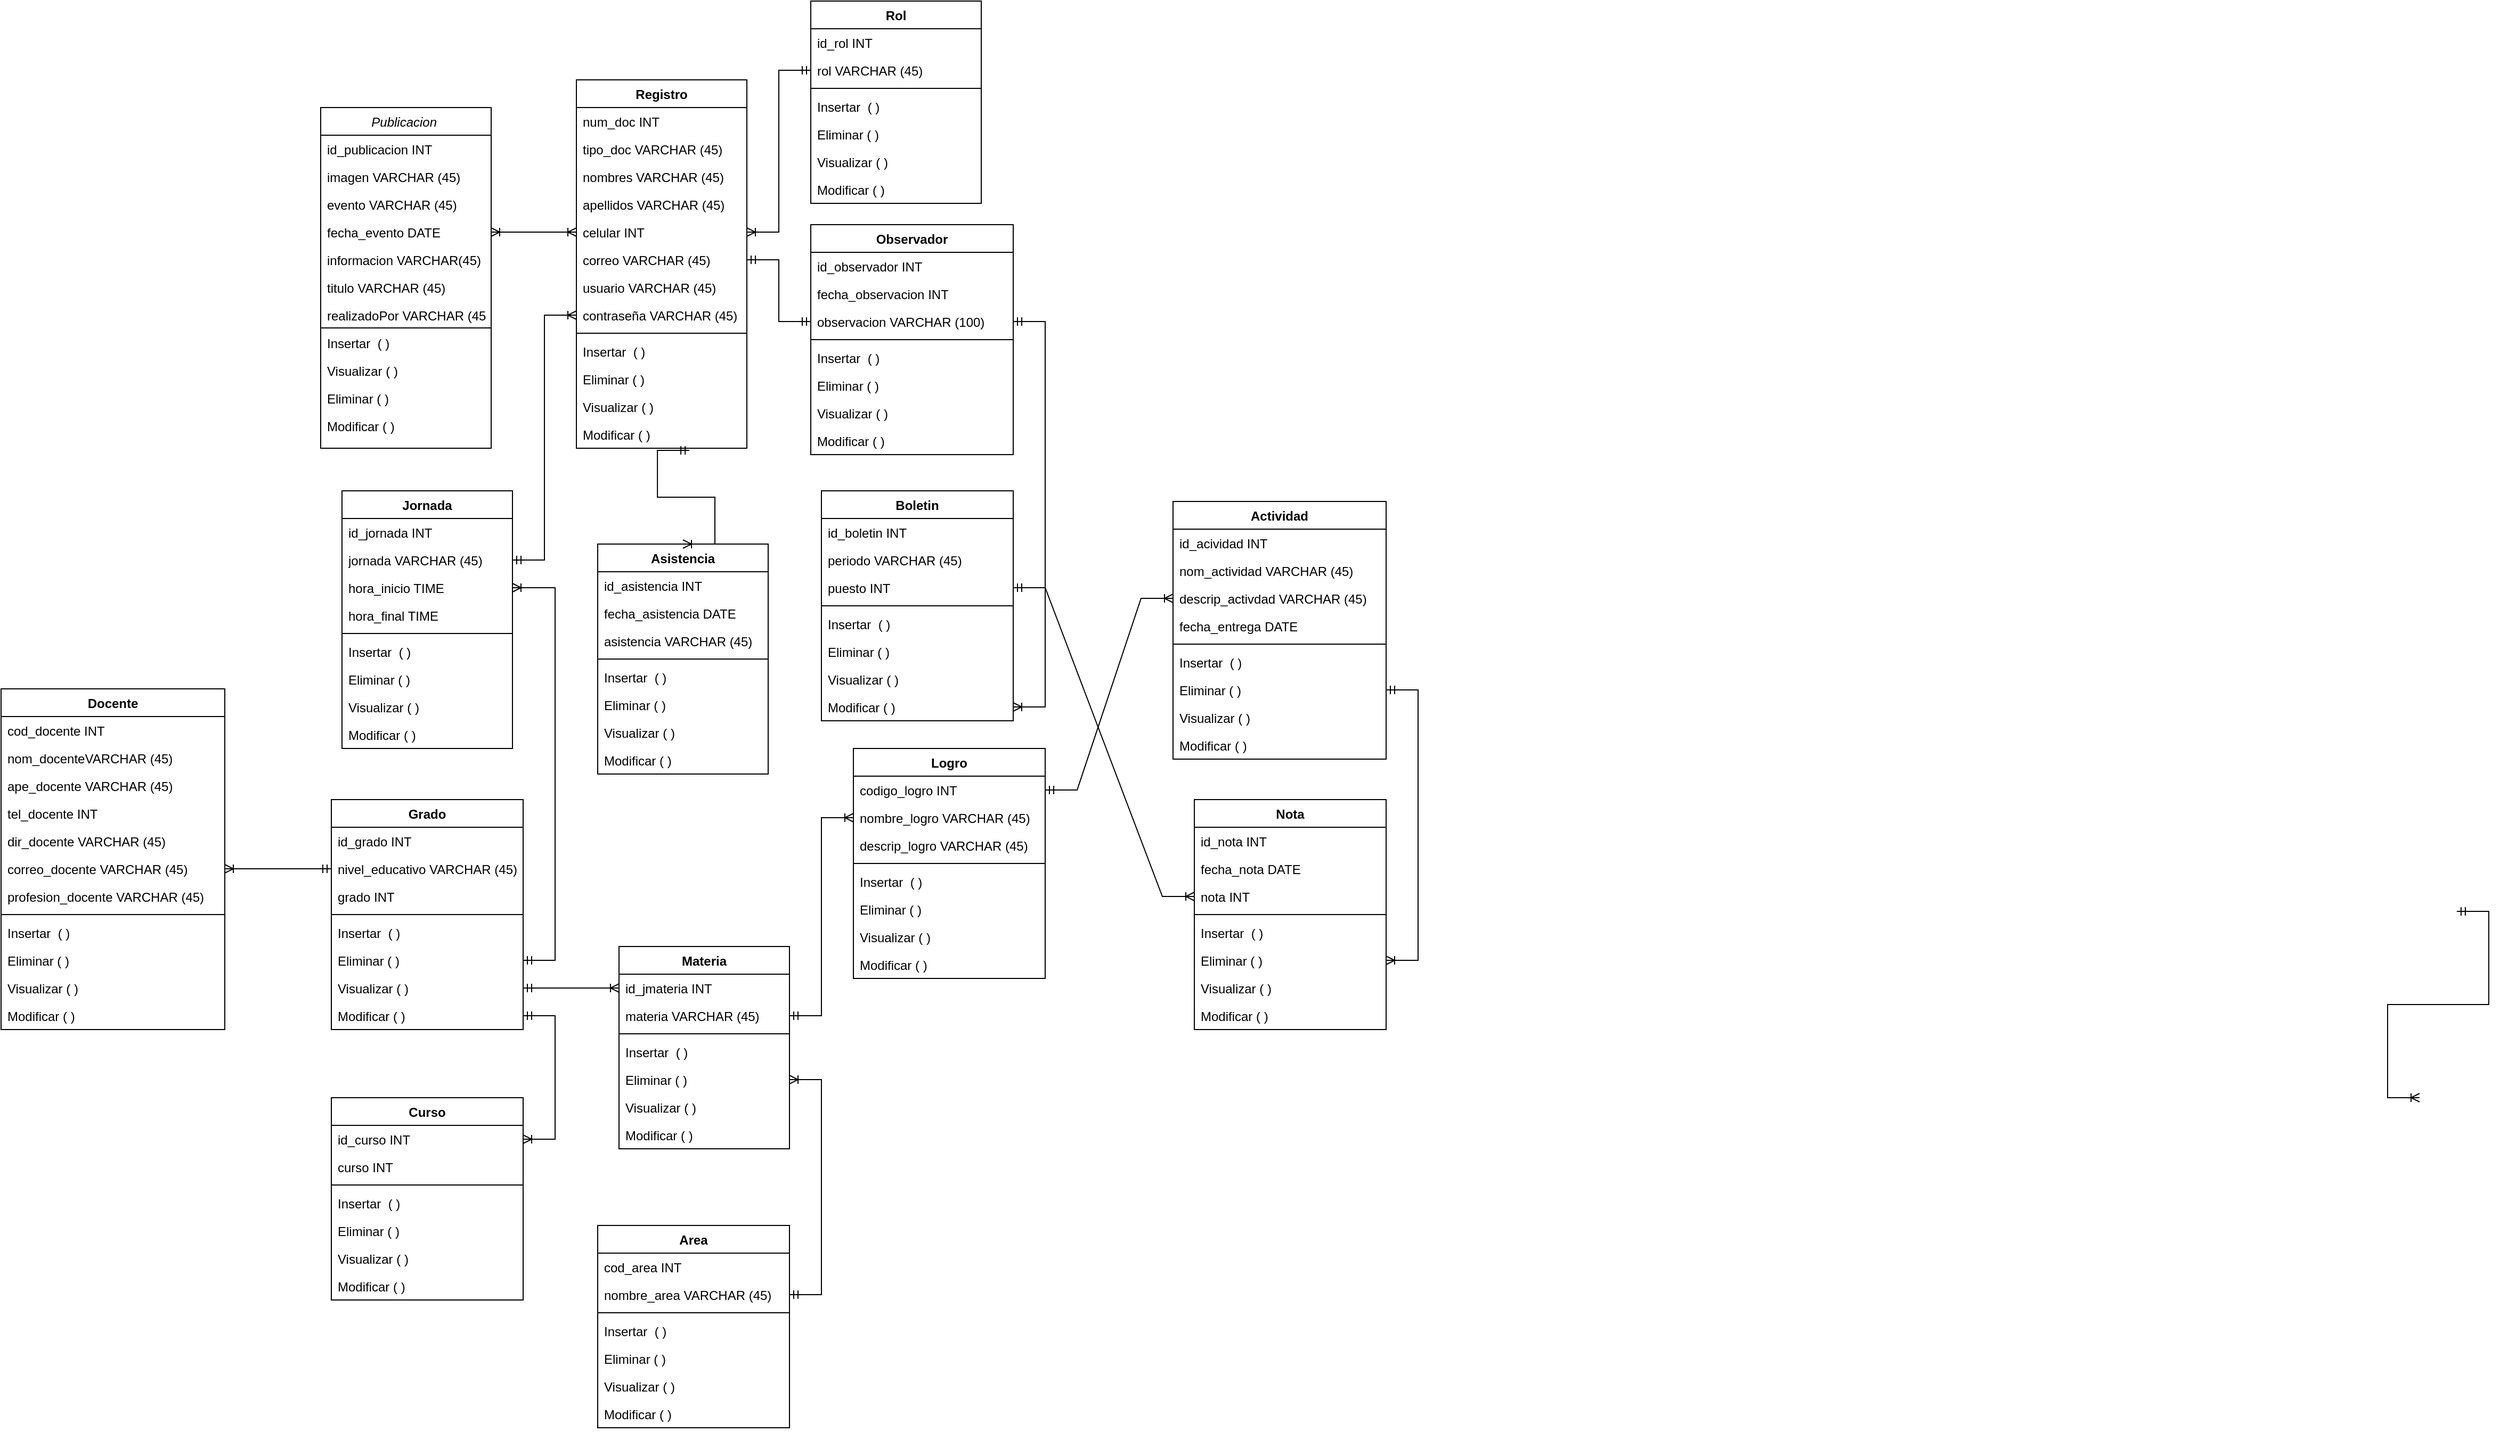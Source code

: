 <mxfile version="27.0.5">
  <diagram id="C5RBs43oDa-KdzZeNtuy" name="Page-1">
    <mxGraphModel grid="1" page="1" gridSize="10" guides="1" tooltips="1" connect="1" arrows="1" fold="1" pageScale="1" pageWidth="827" pageHeight="1169" math="0" shadow="0">
      <root>
        <mxCell id="WIyWlLk6GJQsqaUBKTNV-0" />
        <mxCell id="WIyWlLk6GJQsqaUBKTNV-1" parent="WIyWlLk6GJQsqaUBKTNV-0" />
        <mxCell id="zkfFHV4jXpPFQw0GAbJ--0" value="Publicacion " style="swimlane;fontStyle=2;align=center;verticalAlign=top;childLayout=stackLayout;horizontal=1;startSize=26;horizontalStack=0;resizeParent=1;resizeLast=0;collapsible=1;marginBottom=0;rounded=0;shadow=0;strokeWidth=1;" vertex="1" parent="WIyWlLk6GJQsqaUBKTNV-1">
          <mxGeometry x="70" y="30" width="160" height="320" as="geometry">
            <mxRectangle x="230" y="140" width="160" height="26" as="alternateBounds" />
          </mxGeometry>
        </mxCell>
        <mxCell id="zkfFHV4jXpPFQw0GAbJ--1" value="id_publicacion INT&#xa;" style="text;align=left;verticalAlign=top;spacingLeft=4;spacingRight=4;overflow=hidden;rotatable=0;points=[[0,0.5],[1,0.5]];portConstraint=eastwest;" vertex="1" parent="zkfFHV4jXpPFQw0GAbJ--0">
          <mxGeometry y="26" width="160" height="26" as="geometry" />
        </mxCell>
        <mxCell id="7fjQJ8gwBGGyJED2PFmW-3" value="imagen VARCHAR (45)" style="text;align=left;verticalAlign=top;spacingLeft=4;spacingRight=4;overflow=hidden;rotatable=0;points=[[0,0.5],[1,0.5]];portConstraint=eastwest;" vertex="1" parent="zkfFHV4jXpPFQw0GAbJ--0">
          <mxGeometry y="52" width="160" height="26" as="geometry" />
        </mxCell>
        <mxCell id="7fjQJ8gwBGGyJED2PFmW-8" value="evento VARCHAR (45)" style="text;align=left;verticalAlign=top;spacingLeft=4;spacingRight=4;overflow=hidden;rotatable=0;points=[[0,0.5],[1,0.5]];portConstraint=eastwest;" vertex="1" parent="zkfFHV4jXpPFQw0GAbJ--0">
          <mxGeometry y="78" width="160" height="26" as="geometry" />
        </mxCell>
        <mxCell id="7fjQJ8gwBGGyJED2PFmW-7" value="fecha_evento DATE" style="text;align=left;verticalAlign=top;spacingLeft=4;spacingRight=4;overflow=hidden;rotatable=0;points=[[0,0.5],[1,0.5]];portConstraint=eastwest;" vertex="1" parent="zkfFHV4jXpPFQw0GAbJ--0">
          <mxGeometry y="104" width="160" height="26" as="geometry" />
        </mxCell>
        <mxCell id="7fjQJ8gwBGGyJED2PFmW-6" value="informacion VARCHAR(45)" style="text;align=left;verticalAlign=top;spacingLeft=4;spacingRight=4;overflow=hidden;rotatable=0;points=[[0,0.5],[1,0.5]];portConstraint=eastwest;" vertex="1" parent="zkfFHV4jXpPFQw0GAbJ--0">
          <mxGeometry y="130" width="160" height="26" as="geometry" />
        </mxCell>
        <mxCell id="7fjQJ8gwBGGyJED2PFmW-5" value="titulo VARCHAR (45)" style="text;align=left;verticalAlign=top;spacingLeft=4;spacingRight=4;overflow=hidden;rotatable=0;points=[[0,0.5],[1,0.5]];portConstraint=eastwest;" vertex="1" parent="zkfFHV4jXpPFQw0GAbJ--0">
          <mxGeometry y="156" width="160" height="26" as="geometry" />
        </mxCell>
        <mxCell id="7fjQJ8gwBGGyJED2PFmW-4" value="realizadoPor VARCHAR (45)" style="text;align=left;verticalAlign=top;spacingLeft=4;spacingRight=4;overflow=hidden;rotatable=0;points=[[0,0.5],[1,0.5]];portConstraint=eastwest;" vertex="1" parent="zkfFHV4jXpPFQw0GAbJ--0">
          <mxGeometry y="182" width="160" height="26" as="geometry" />
        </mxCell>
        <mxCell id="7fjQJ8gwBGGyJED2PFmW-11" value="Insertar  ( )" style="text;align=left;verticalAlign=top;spacingLeft=4;spacingRight=4;overflow=hidden;rotatable=0;points=[[0,0.5],[1,0.5]];portConstraint=eastwest;" vertex="1" parent="zkfFHV4jXpPFQw0GAbJ--0">
          <mxGeometry y="208" width="160" height="26" as="geometry" />
        </mxCell>
        <mxCell id="7fjQJ8gwBGGyJED2PFmW-13" value="Visualizar ( )" style="text;align=left;verticalAlign=top;spacingLeft=4;spacingRight=4;overflow=hidden;rotatable=0;points=[[0,0.5],[1,0.5]];portConstraint=eastwest;" vertex="1" parent="zkfFHV4jXpPFQw0GAbJ--0">
          <mxGeometry y="234" width="160" height="26" as="geometry" />
        </mxCell>
        <mxCell id="7fjQJ8gwBGGyJED2PFmW-12" value="Eliminar ( )" style="text;align=left;verticalAlign=top;spacingLeft=4;spacingRight=4;overflow=hidden;rotatable=0;points=[[0,0.5],[1,0.5]];portConstraint=eastwest;" vertex="1" parent="zkfFHV4jXpPFQw0GAbJ--0">
          <mxGeometry y="260" width="160" height="26" as="geometry" />
        </mxCell>
        <mxCell id="7fjQJ8gwBGGyJED2PFmW-10" value="Modificar ( )" style="text;align=left;verticalAlign=top;spacingLeft=4;spacingRight=4;overflow=hidden;rotatable=0;points=[[0,0.5],[1,0.5]];portConstraint=eastwest;" vertex="1" parent="zkfFHV4jXpPFQw0GAbJ--0">
          <mxGeometry y="286" width="160" height="26" as="geometry" />
        </mxCell>
        <mxCell id="7fjQJ8gwBGGyJED2PFmW-9" value="" style="line;html=1;strokeWidth=1;align=left;verticalAlign=middle;spacingTop=-1;spacingLeft=3;spacingRight=3;rotatable=0;labelPosition=right;points=[];portConstraint=eastwest;" vertex="1" parent="WIyWlLk6GJQsqaUBKTNV-1">
          <mxGeometry x="70" y="184" width="160" height="106" as="geometry" />
        </mxCell>
        <mxCell id="7fjQJ8gwBGGyJED2PFmW-37" value="Registro" style="swimlane;fontStyle=1;align=center;verticalAlign=top;childLayout=stackLayout;horizontal=1;startSize=26;horizontalStack=0;resizeParent=1;resizeParentMax=0;resizeLast=0;collapsible=1;marginBottom=0;whiteSpace=wrap;html=1;" vertex="1" parent="WIyWlLk6GJQsqaUBKTNV-1">
          <mxGeometry x="310" y="4" width="160" height="346" as="geometry" />
        </mxCell>
        <mxCell id="7fjQJ8gwBGGyJED2PFmW-38" value="num_doc INT" style="text;strokeColor=none;fillColor=none;align=left;verticalAlign=top;spacingLeft=4;spacingRight=4;overflow=hidden;rotatable=0;points=[[0,0.5],[1,0.5]];portConstraint=eastwest;whiteSpace=wrap;html=1;" vertex="1" parent="7fjQJ8gwBGGyJED2PFmW-37">
          <mxGeometry y="26" width="160" height="26" as="geometry" />
        </mxCell>
        <mxCell id="7fjQJ8gwBGGyJED2PFmW-45" value="tipo_doc VARCHAR (45)" style="text;strokeColor=none;fillColor=none;align=left;verticalAlign=top;spacingLeft=4;spacingRight=4;overflow=hidden;rotatable=0;points=[[0,0.5],[1,0.5]];portConstraint=eastwest;whiteSpace=wrap;html=1;" vertex="1" parent="7fjQJ8gwBGGyJED2PFmW-37">
          <mxGeometry y="52" width="160" height="26" as="geometry" />
        </mxCell>
        <mxCell id="7fjQJ8gwBGGyJED2PFmW-44" value="nombres VARCHAR (45)" style="text;strokeColor=none;fillColor=none;align=left;verticalAlign=top;spacingLeft=4;spacingRight=4;overflow=hidden;rotatable=0;points=[[0,0.5],[1,0.5]];portConstraint=eastwest;whiteSpace=wrap;html=1;" vertex="1" parent="7fjQJ8gwBGGyJED2PFmW-37">
          <mxGeometry y="78" width="160" height="26" as="geometry" />
        </mxCell>
        <mxCell id="7fjQJ8gwBGGyJED2PFmW-43" value="apellidos VARCHAR (45)" style="text;strokeColor=none;fillColor=none;align=left;verticalAlign=top;spacingLeft=4;spacingRight=4;overflow=hidden;rotatable=0;points=[[0,0.5],[1,0.5]];portConstraint=eastwest;whiteSpace=wrap;html=1;" vertex="1" parent="7fjQJ8gwBGGyJED2PFmW-37">
          <mxGeometry y="104" width="160" height="26" as="geometry" />
        </mxCell>
        <mxCell id="7fjQJ8gwBGGyJED2PFmW-47" value="celular INT" style="text;strokeColor=none;fillColor=none;align=left;verticalAlign=top;spacingLeft=4;spacingRight=4;overflow=hidden;rotatable=0;points=[[0,0.5],[1,0.5]];portConstraint=eastwest;whiteSpace=wrap;html=1;" vertex="1" parent="7fjQJ8gwBGGyJED2PFmW-37">
          <mxGeometry y="130" width="160" height="26" as="geometry" />
        </mxCell>
        <mxCell id="7fjQJ8gwBGGyJED2PFmW-41" value="correo VARCHAR (45)" style="text;strokeColor=none;fillColor=none;align=left;verticalAlign=top;spacingLeft=4;spacingRight=4;overflow=hidden;rotatable=0;points=[[0,0.5],[1,0.5]];portConstraint=eastwest;whiteSpace=wrap;html=1;" vertex="1" parent="7fjQJ8gwBGGyJED2PFmW-37">
          <mxGeometry y="156" width="160" height="26" as="geometry" />
        </mxCell>
        <mxCell id="7fjQJ8gwBGGyJED2PFmW-42" value="usuario VARCHAR (45)" style="text;strokeColor=none;fillColor=none;align=left;verticalAlign=top;spacingLeft=4;spacingRight=4;overflow=hidden;rotatable=0;points=[[0,0.5],[1,0.5]];portConstraint=eastwest;whiteSpace=wrap;html=1;" vertex="1" parent="7fjQJ8gwBGGyJED2PFmW-37">
          <mxGeometry y="182" width="160" height="26" as="geometry" />
        </mxCell>
        <mxCell id="7fjQJ8gwBGGyJED2PFmW-46" value="contraseña VARCHAR (45)" style="text;strokeColor=none;fillColor=none;align=left;verticalAlign=top;spacingLeft=4;spacingRight=4;overflow=hidden;rotatable=0;points=[[0,0.5],[1,0.5]];portConstraint=eastwest;whiteSpace=wrap;html=1;" vertex="1" parent="7fjQJ8gwBGGyJED2PFmW-37">
          <mxGeometry y="208" width="160" height="26" as="geometry" />
        </mxCell>
        <mxCell id="7fjQJ8gwBGGyJED2PFmW-39" value="" style="line;strokeWidth=1;fillColor=none;align=left;verticalAlign=middle;spacingTop=-1;spacingLeft=3;spacingRight=3;rotatable=0;labelPosition=right;points=[];portConstraint=eastwest;strokeColor=inherit;" vertex="1" parent="7fjQJ8gwBGGyJED2PFmW-37">
          <mxGeometry y="234" width="160" height="8" as="geometry" />
        </mxCell>
        <mxCell id="7fjQJ8gwBGGyJED2PFmW-48" value="Insertar  ( )" style="text;align=left;verticalAlign=top;spacingLeft=4;spacingRight=4;overflow=hidden;rotatable=0;points=[[0,0.5],[1,0.5]];portConstraint=eastwest;" vertex="1" parent="7fjQJ8gwBGGyJED2PFmW-37">
          <mxGeometry y="242" width="160" height="26" as="geometry" />
        </mxCell>
        <mxCell id="7fjQJ8gwBGGyJED2PFmW-50" value="Eliminar ( )" style="text;align=left;verticalAlign=top;spacingLeft=4;spacingRight=4;overflow=hidden;rotatable=0;points=[[0,0.5],[1,0.5]];portConstraint=eastwest;" vertex="1" parent="7fjQJ8gwBGGyJED2PFmW-37">
          <mxGeometry y="268" width="160" height="26" as="geometry" />
        </mxCell>
        <mxCell id="7fjQJ8gwBGGyJED2PFmW-49" value="Visualizar ( )" style="text;align=left;verticalAlign=top;spacingLeft=4;spacingRight=4;overflow=hidden;rotatable=0;points=[[0,0.5],[1,0.5]];portConstraint=eastwest;" vertex="1" parent="7fjQJ8gwBGGyJED2PFmW-37">
          <mxGeometry y="294" width="160" height="26" as="geometry" />
        </mxCell>
        <mxCell id="7fjQJ8gwBGGyJED2PFmW-36" value="Modificar ( )" style="text;align=left;verticalAlign=top;spacingLeft=4;spacingRight=4;overflow=hidden;rotatable=0;points=[[0,0.5],[1,0.5]];portConstraint=eastwest;" vertex="1" parent="7fjQJ8gwBGGyJED2PFmW-37">
          <mxGeometry y="320" width="160" height="26" as="geometry" />
        </mxCell>
        <mxCell id="7fjQJ8gwBGGyJED2PFmW-55" value="Rol" style="swimlane;fontStyle=1;align=center;verticalAlign=top;childLayout=stackLayout;horizontal=1;startSize=26;horizontalStack=0;resizeParent=1;resizeParentMax=0;resizeLast=0;collapsible=1;marginBottom=0;whiteSpace=wrap;html=1;" vertex="1" parent="WIyWlLk6GJQsqaUBKTNV-1">
          <mxGeometry x="530" y="-70" width="160" height="190" as="geometry" />
        </mxCell>
        <mxCell id="7fjQJ8gwBGGyJED2PFmW-56" value="id_rol INT" style="text;strokeColor=none;fillColor=none;align=left;verticalAlign=top;spacingLeft=4;spacingRight=4;overflow=hidden;rotatable=0;points=[[0,0.5],[1,0.5]];portConstraint=eastwest;whiteSpace=wrap;html=1;" vertex="1" parent="7fjQJ8gwBGGyJED2PFmW-55">
          <mxGeometry y="26" width="160" height="26" as="geometry" />
        </mxCell>
        <mxCell id="7fjQJ8gwBGGyJED2PFmW-57" value="rol VARCHAR (45)" style="text;strokeColor=none;fillColor=none;align=left;verticalAlign=top;spacingLeft=4;spacingRight=4;overflow=hidden;rotatable=0;points=[[0,0.5],[1,0.5]];portConstraint=eastwest;whiteSpace=wrap;html=1;" vertex="1" parent="7fjQJ8gwBGGyJED2PFmW-55">
          <mxGeometry y="52" width="160" height="26" as="geometry" />
        </mxCell>
        <mxCell id="7fjQJ8gwBGGyJED2PFmW-64" value="" style="line;strokeWidth=1;fillColor=none;align=left;verticalAlign=middle;spacingTop=-1;spacingLeft=3;spacingRight=3;rotatable=0;labelPosition=right;points=[];portConstraint=eastwest;strokeColor=inherit;" vertex="1" parent="7fjQJ8gwBGGyJED2PFmW-55">
          <mxGeometry y="78" width="160" height="8" as="geometry" />
        </mxCell>
        <mxCell id="7fjQJ8gwBGGyJED2PFmW-65" value="Insertar  ( )" style="text;align=left;verticalAlign=top;spacingLeft=4;spacingRight=4;overflow=hidden;rotatable=0;points=[[0,0.5],[1,0.5]];portConstraint=eastwest;" vertex="1" parent="7fjQJ8gwBGGyJED2PFmW-55">
          <mxGeometry y="86" width="160" height="26" as="geometry" />
        </mxCell>
        <mxCell id="7fjQJ8gwBGGyJED2PFmW-66" value="Eliminar ( )" style="text;align=left;verticalAlign=top;spacingLeft=4;spacingRight=4;overflow=hidden;rotatable=0;points=[[0,0.5],[1,0.5]];portConstraint=eastwest;" vertex="1" parent="7fjQJ8gwBGGyJED2PFmW-55">
          <mxGeometry y="112" width="160" height="26" as="geometry" />
        </mxCell>
        <mxCell id="7fjQJ8gwBGGyJED2PFmW-67" value="Visualizar ( )" style="text;align=left;verticalAlign=top;spacingLeft=4;spacingRight=4;overflow=hidden;rotatable=0;points=[[0,0.5],[1,0.5]];portConstraint=eastwest;" vertex="1" parent="7fjQJ8gwBGGyJED2PFmW-55">
          <mxGeometry y="138" width="160" height="26" as="geometry" />
        </mxCell>
        <mxCell id="7fjQJ8gwBGGyJED2PFmW-68" value="Modificar ( )" style="text;align=left;verticalAlign=top;spacingLeft=4;spacingRight=4;overflow=hidden;rotatable=0;points=[[0,0.5],[1,0.5]];portConstraint=eastwest;" vertex="1" parent="7fjQJ8gwBGGyJED2PFmW-55">
          <mxGeometry y="164" width="160" height="26" as="geometry" />
        </mxCell>
        <mxCell id="7fjQJ8gwBGGyJED2PFmW-69" value="Observador" style="swimlane;fontStyle=1;align=center;verticalAlign=top;childLayout=stackLayout;horizontal=1;startSize=26;horizontalStack=0;resizeParent=1;resizeParentMax=0;resizeLast=0;collapsible=1;marginBottom=0;whiteSpace=wrap;html=1;" vertex="1" parent="WIyWlLk6GJQsqaUBKTNV-1">
          <mxGeometry x="530" y="140" width="190" height="216" as="geometry" />
        </mxCell>
        <mxCell id="7fjQJ8gwBGGyJED2PFmW-70" value="id_observador INT" style="text;strokeColor=none;fillColor=none;align=left;verticalAlign=top;spacingLeft=4;spacingRight=4;overflow=hidden;rotatable=0;points=[[0,0.5],[1,0.5]];portConstraint=eastwest;whiteSpace=wrap;html=1;" vertex="1" parent="7fjQJ8gwBGGyJED2PFmW-69">
          <mxGeometry y="26" width="190" height="26" as="geometry" />
        </mxCell>
        <mxCell id="7fjQJ8gwBGGyJED2PFmW-71" value="fecha_observacion INT" style="text;strokeColor=none;fillColor=none;align=left;verticalAlign=top;spacingLeft=4;spacingRight=4;overflow=hidden;rotatable=0;points=[[0,0.5],[1,0.5]];portConstraint=eastwest;whiteSpace=wrap;html=1;" vertex="1" parent="7fjQJ8gwBGGyJED2PFmW-69">
          <mxGeometry y="52" width="190" height="26" as="geometry" />
        </mxCell>
        <mxCell id="7fjQJ8gwBGGyJED2PFmW-72" value="observacion VARCHAR (100)" style="text;strokeColor=none;fillColor=none;align=left;verticalAlign=top;spacingLeft=4;spacingRight=4;overflow=hidden;rotatable=0;points=[[0,0.5],[1,0.5]];portConstraint=eastwest;whiteSpace=wrap;html=1;" vertex="1" parent="7fjQJ8gwBGGyJED2PFmW-69">
          <mxGeometry y="78" width="190" height="26" as="geometry" />
        </mxCell>
        <mxCell id="7fjQJ8gwBGGyJED2PFmW-78" value="" style="line;strokeWidth=1;fillColor=none;align=left;verticalAlign=middle;spacingTop=-1;spacingLeft=3;spacingRight=3;rotatable=0;labelPosition=right;points=[];portConstraint=eastwest;strokeColor=inherit;" vertex="1" parent="7fjQJ8gwBGGyJED2PFmW-69">
          <mxGeometry y="104" width="190" height="8" as="geometry" />
        </mxCell>
        <mxCell id="7fjQJ8gwBGGyJED2PFmW-79" value="Insertar  ( )" style="text;align=left;verticalAlign=top;spacingLeft=4;spacingRight=4;overflow=hidden;rotatable=0;points=[[0,0.5],[1,0.5]];portConstraint=eastwest;" vertex="1" parent="7fjQJ8gwBGGyJED2PFmW-69">
          <mxGeometry y="112" width="190" height="26" as="geometry" />
        </mxCell>
        <mxCell id="7fjQJ8gwBGGyJED2PFmW-80" value="Eliminar ( )" style="text;align=left;verticalAlign=top;spacingLeft=4;spacingRight=4;overflow=hidden;rotatable=0;points=[[0,0.5],[1,0.5]];portConstraint=eastwest;" vertex="1" parent="7fjQJ8gwBGGyJED2PFmW-69">
          <mxGeometry y="138" width="190" height="26" as="geometry" />
        </mxCell>
        <mxCell id="7fjQJ8gwBGGyJED2PFmW-81" value="Visualizar ( )" style="text;align=left;verticalAlign=top;spacingLeft=4;spacingRight=4;overflow=hidden;rotatable=0;points=[[0,0.5],[1,0.5]];portConstraint=eastwest;" vertex="1" parent="7fjQJ8gwBGGyJED2PFmW-69">
          <mxGeometry y="164" width="190" height="26" as="geometry" />
        </mxCell>
        <mxCell id="7fjQJ8gwBGGyJED2PFmW-82" value="Modificar ( )" style="text;align=left;verticalAlign=top;spacingLeft=4;spacingRight=4;overflow=hidden;rotatable=0;points=[[0,0.5],[1,0.5]];portConstraint=eastwest;" vertex="1" parent="7fjQJ8gwBGGyJED2PFmW-69">
          <mxGeometry y="190" width="190" height="26" as="geometry" />
        </mxCell>
        <mxCell id="7fjQJ8gwBGGyJED2PFmW-83" value="Jornada" style="swimlane;fontStyle=1;align=center;verticalAlign=top;childLayout=stackLayout;horizontal=1;startSize=26;horizontalStack=0;resizeParent=1;resizeParentMax=0;resizeLast=0;collapsible=1;marginBottom=0;whiteSpace=wrap;html=1;" vertex="1" parent="WIyWlLk6GJQsqaUBKTNV-1">
          <mxGeometry x="90" y="390" width="160" height="242" as="geometry" />
        </mxCell>
        <mxCell id="7fjQJ8gwBGGyJED2PFmW-84" value="id_jornada INT" style="text;strokeColor=none;fillColor=none;align=left;verticalAlign=top;spacingLeft=4;spacingRight=4;overflow=hidden;rotatable=0;points=[[0,0.5],[1,0.5]];portConstraint=eastwest;whiteSpace=wrap;html=1;" vertex="1" parent="7fjQJ8gwBGGyJED2PFmW-83">
          <mxGeometry y="26" width="160" height="26" as="geometry" />
        </mxCell>
        <mxCell id="7fjQJ8gwBGGyJED2PFmW-85" value="jornada VARCHAR (45)" style="text;strokeColor=none;fillColor=none;align=left;verticalAlign=top;spacingLeft=4;spacingRight=4;overflow=hidden;rotatable=0;points=[[0,0.5],[1,0.5]];portConstraint=eastwest;whiteSpace=wrap;html=1;" vertex="1" parent="7fjQJ8gwBGGyJED2PFmW-83">
          <mxGeometry y="52" width="160" height="26" as="geometry" />
        </mxCell>
        <mxCell id="7fjQJ8gwBGGyJED2PFmW-86" value="hora_inicio TIME" style="text;strokeColor=none;fillColor=none;align=left;verticalAlign=top;spacingLeft=4;spacingRight=4;overflow=hidden;rotatable=0;points=[[0,0.5],[1,0.5]];portConstraint=eastwest;whiteSpace=wrap;html=1;" vertex="1" parent="7fjQJ8gwBGGyJED2PFmW-83">
          <mxGeometry y="78" width="160" height="26" as="geometry" />
        </mxCell>
        <mxCell id="7fjQJ8gwBGGyJED2PFmW-87" value="hora_final TIME" style="text;strokeColor=none;fillColor=none;align=left;verticalAlign=top;spacingLeft=4;spacingRight=4;overflow=hidden;rotatable=0;points=[[0,0.5],[1,0.5]];portConstraint=eastwest;whiteSpace=wrap;html=1;" vertex="1" parent="7fjQJ8gwBGGyJED2PFmW-83">
          <mxGeometry y="104" width="160" height="26" as="geometry" />
        </mxCell>
        <mxCell id="7fjQJ8gwBGGyJED2PFmW-92" value="" style="line;strokeWidth=1;fillColor=none;align=left;verticalAlign=middle;spacingTop=-1;spacingLeft=3;spacingRight=3;rotatable=0;labelPosition=right;points=[];portConstraint=eastwest;strokeColor=inherit;" vertex="1" parent="7fjQJ8gwBGGyJED2PFmW-83">
          <mxGeometry y="130" width="160" height="8" as="geometry" />
        </mxCell>
        <mxCell id="7fjQJ8gwBGGyJED2PFmW-93" value="Insertar  ( )" style="text;align=left;verticalAlign=top;spacingLeft=4;spacingRight=4;overflow=hidden;rotatable=0;points=[[0,0.5],[1,0.5]];portConstraint=eastwest;" vertex="1" parent="7fjQJ8gwBGGyJED2PFmW-83">
          <mxGeometry y="138" width="160" height="26" as="geometry" />
        </mxCell>
        <mxCell id="7fjQJ8gwBGGyJED2PFmW-94" value="Eliminar ( )" style="text;align=left;verticalAlign=top;spacingLeft=4;spacingRight=4;overflow=hidden;rotatable=0;points=[[0,0.5],[1,0.5]];portConstraint=eastwest;" vertex="1" parent="7fjQJ8gwBGGyJED2PFmW-83">
          <mxGeometry y="164" width="160" height="26" as="geometry" />
        </mxCell>
        <mxCell id="7fjQJ8gwBGGyJED2PFmW-95" value="Visualizar ( )" style="text;align=left;verticalAlign=top;spacingLeft=4;spacingRight=4;overflow=hidden;rotatable=0;points=[[0,0.5],[1,0.5]];portConstraint=eastwest;" vertex="1" parent="7fjQJ8gwBGGyJED2PFmW-83">
          <mxGeometry y="190" width="160" height="26" as="geometry" />
        </mxCell>
        <mxCell id="7fjQJ8gwBGGyJED2PFmW-96" value="Modificar ( )" style="text;align=left;verticalAlign=top;spacingLeft=4;spacingRight=4;overflow=hidden;rotatable=0;points=[[0,0.5],[1,0.5]];portConstraint=eastwest;" vertex="1" parent="7fjQJ8gwBGGyJED2PFmW-83">
          <mxGeometry y="216" width="160" height="26" as="geometry" />
        </mxCell>
        <mxCell id="7fjQJ8gwBGGyJED2PFmW-97" value="Docente" style="swimlane;fontStyle=1;align=center;verticalAlign=top;childLayout=stackLayout;horizontal=1;startSize=26;horizontalStack=0;resizeParent=1;resizeParentMax=0;resizeLast=0;collapsible=1;marginBottom=0;whiteSpace=wrap;html=1;" vertex="1" parent="WIyWlLk6GJQsqaUBKTNV-1">
          <mxGeometry x="-230" y="576" width="210" height="320" as="geometry" />
        </mxCell>
        <mxCell id="7fjQJ8gwBGGyJED2PFmW-98" value="cod_docente INT" style="text;strokeColor=none;fillColor=none;align=left;verticalAlign=top;spacingLeft=4;spacingRight=4;overflow=hidden;rotatable=0;points=[[0,0.5],[1,0.5]];portConstraint=eastwest;whiteSpace=wrap;html=1;" vertex="1" parent="7fjQJ8gwBGGyJED2PFmW-97">
          <mxGeometry y="26" width="210" height="26" as="geometry" />
        </mxCell>
        <mxCell id="7fjQJ8gwBGGyJED2PFmW-99" value="nom_docenteVARCHAR (45)" style="text;strokeColor=none;fillColor=none;align=left;verticalAlign=top;spacingLeft=4;spacingRight=4;overflow=hidden;rotatable=0;points=[[0,0.5],[1,0.5]];portConstraint=eastwest;whiteSpace=wrap;html=1;" vertex="1" parent="7fjQJ8gwBGGyJED2PFmW-97">
          <mxGeometry y="52" width="210" height="26" as="geometry" />
        </mxCell>
        <mxCell id="7fjQJ8gwBGGyJED2PFmW-100" value="ape_docente VARCHAR (45)" style="text;strokeColor=none;fillColor=none;align=left;verticalAlign=top;spacingLeft=4;spacingRight=4;overflow=hidden;rotatable=0;points=[[0,0.5],[1,0.5]];portConstraint=eastwest;whiteSpace=wrap;html=1;" vertex="1" parent="7fjQJ8gwBGGyJED2PFmW-97">
          <mxGeometry y="78" width="210" height="26" as="geometry" />
        </mxCell>
        <mxCell id="7fjQJ8gwBGGyJED2PFmW-101" value="tel_docente INT" style="text;strokeColor=none;fillColor=none;align=left;verticalAlign=top;spacingLeft=4;spacingRight=4;overflow=hidden;rotatable=0;points=[[0,0.5],[1,0.5]];portConstraint=eastwest;whiteSpace=wrap;html=1;" vertex="1" parent="7fjQJ8gwBGGyJED2PFmW-97">
          <mxGeometry y="104" width="210" height="26" as="geometry" />
        </mxCell>
        <mxCell id="7fjQJ8gwBGGyJED2PFmW-102" value="dir_docente VARCHAR (45)" style="text;strokeColor=none;fillColor=none;align=left;verticalAlign=top;spacingLeft=4;spacingRight=4;overflow=hidden;rotatable=0;points=[[0,0.5],[1,0.5]];portConstraint=eastwest;whiteSpace=wrap;html=1;" vertex="1" parent="7fjQJ8gwBGGyJED2PFmW-97">
          <mxGeometry y="130" width="210" height="26" as="geometry" />
        </mxCell>
        <mxCell id="7fjQJ8gwBGGyJED2PFmW-103" value="correo_docente VARCHAR (45)" style="text;strokeColor=none;fillColor=none;align=left;verticalAlign=top;spacingLeft=4;spacingRight=4;overflow=hidden;rotatable=0;points=[[0,0.5],[1,0.5]];portConstraint=eastwest;whiteSpace=wrap;html=1;" vertex="1" parent="7fjQJ8gwBGGyJED2PFmW-97">
          <mxGeometry y="156" width="210" height="26" as="geometry" />
        </mxCell>
        <mxCell id="7fjQJ8gwBGGyJED2PFmW-104" value="profesion_docente VARCHAR (45)" style="text;strokeColor=none;fillColor=none;align=left;verticalAlign=top;spacingLeft=4;spacingRight=4;overflow=hidden;rotatable=0;points=[[0,0.5],[1,0.5]];portConstraint=eastwest;whiteSpace=wrap;html=1;" vertex="1" parent="7fjQJ8gwBGGyJED2PFmW-97">
          <mxGeometry y="182" width="210" height="26" as="geometry" />
        </mxCell>
        <mxCell id="7fjQJ8gwBGGyJED2PFmW-106" value="" style="line;strokeWidth=1;fillColor=none;align=left;verticalAlign=middle;spacingTop=-1;spacingLeft=3;spacingRight=3;rotatable=0;labelPosition=right;points=[];portConstraint=eastwest;strokeColor=inherit;" vertex="1" parent="7fjQJ8gwBGGyJED2PFmW-97">
          <mxGeometry y="208" width="210" height="8" as="geometry" />
        </mxCell>
        <mxCell id="7fjQJ8gwBGGyJED2PFmW-107" value="Insertar  ( )" style="text;align=left;verticalAlign=top;spacingLeft=4;spacingRight=4;overflow=hidden;rotatable=0;points=[[0,0.5],[1,0.5]];portConstraint=eastwest;" vertex="1" parent="7fjQJ8gwBGGyJED2PFmW-97">
          <mxGeometry y="216" width="210" height="26" as="geometry" />
        </mxCell>
        <mxCell id="7fjQJ8gwBGGyJED2PFmW-108" value="Eliminar ( )" style="text;align=left;verticalAlign=top;spacingLeft=4;spacingRight=4;overflow=hidden;rotatable=0;points=[[0,0.5],[1,0.5]];portConstraint=eastwest;" vertex="1" parent="7fjQJ8gwBGGyJED2PFmW-97">
          <mxGeometry y="242" width="210" height="26" as="geometry" />
        </mxCell>
        <mxCell id="7fjQJ8gwBGGyJED2PFmW-109" value="Visualizar ( )" style="text;align=left;verticalAlign=top;spacingLeft=4;spacingRight=4;overflow=hidden;rotatable=0;points=[[0,0.5],[1,0.5]];portConstraint=eastwest;" vertex="1" parent="7fjQJ8gwBGGyJED2PFmW-97">
          <mxGeometry y="268" width="210" height="26" as="geometry" />
        </mxCell>
        <mxCell id="7fjQJ8gwBGGyJED2PFmW-110" value="Modificar ( )" style="text;align=left;verticalAlign=top;spacingLeft=4;spacingRight=4;overflow=hidden;rotatable=0;points=[[0,0.5],[1,0.5]];portConstraint=eastwest;" vertex="1" parent="7fjQJ8gwBGGyJED2PFmW-97">
          <mxGeometry y="294" width="210" height="26" as="geometry" />
        </mxCell>
        <mxCell id="7fjQJ8gwBGGyJED2PFmW-111" value="Asistencia" style="swimlane;fontStyle=1;align=center;verticalAlign=top;childLayout=stackLayout;horizontal=1;startSize=26;horizontalStack=0;resizeParent=1;resizeParentMax=0;resizeLast=0;collapsible=1;marginBottom=0;whiteSpace=wrap;html=1;" vertex="1" parent="WIyWlLk6GJQsqaUBKTNV-1">
          <mxGeometry x="330" y="440" width="160" height="216" as="geometry" />
        </mxCell>
        <mxCell id="7fjQJ8gwBGGyJED2PFmW-112" value="id_asistencia INT" style="text;strokeColor=none;fillColor=none;align=left;verticalAlign=top;spacingLeft=4;spacingRight=4;overflow=hidden;rotatable=0;points=[[0,0.5],[1,0.5]];portConstraint=eastwest;whiteSpace=wrap;html=1;" vertex="1" parent="7fjQJ8gwBGGyJED2PFmW-111">
          <mxGeometry y="26" width="160" height="26" as="geometry" />
        </mxCell>
        <mxCell id="7fjQJ8gwBGGyJED2PFmW-113" value="fecha_asistencia DATE" style="text;strokeColor=none;fillColor=none;align=left;verticalAlign=top;spacingLeft=4;spacingRight=4;overflow=hidden;rotatable=0;points=[[0,0.5],[1,0.5]];portConstraint=eastwest;whiteSpace=wrap;html=1;" vertex="1" parent="7fjQJ8gwBGGyJED2PFmW-111">
          <mxGeometry y="52" width="160" height="26" as="geometry" />
        </mxCell>
        <mxCell id="7fjQJ8gwBGGyJED2PFmW-114" value="asistencia VARCHAR (45)" style="text;strokeColor=none;fillColor=none;align=left;verticalAlign=top;spacingLeft=4;spacingRight=4;overflow=hidden;rotatable=0;points=[[0,0.5],[1,0.5]];portConstraint=eastwest;whiteSpace=wrap;html=1;" vertex="1" parent="7fjQJ8gwBGGyJED2PFmW-111">
          <mxGeometry y="78" width="160" height="26" as="geometry" />
        </mxCell>
        <mxCell id="7fjQJ8gwBGGyJED2PFmW-120" value="" style="line;strokeWidth=1;fillColor=none;align=left;verticalAlign=middle;spacingTop=-1;spacingLeft=3;spacingRight=3;rotatable=0;labelPosition=right;points=[];portConstraint=eastwest;strokeColor=inherit;" vertex="1" parent="7fjQJ8gwBGGyJED2PFmW-111">
          <mxGeometry y="104" width="160" height="8" as="geometry" />
        </mxCell>
        <mxCell id="7fjQJ8gwBGGyJED2PFmW-121" value="Insertar  ( )" style="text;align=left;verticalAlign=top;spacingLeft=4;spacingRight=4;overflow=hidden;rotatable=0;points=[[0,0.5],[1,0.5]];portConstraint=eastwest;" vertex="1" parent="7fjQJ8gwBGGyJED2PFmW-111">
          <mxGeometry y="112" width="160" height="26" as="geometry" />
        </mxCell>
        <mxCell id="7fjQJ8gwBGGyJED2PFmW-122" value="Eliminar ( )" style="text;align=left;verticalAlign=top;spacingLeft=4;spacingRight=4;overflow=hidden;rotatable=0;points=[[0,0.5],[1,0.5]];portConstraint=eastwest;" vertex="1" parent="7fjQJ8gwBGGyJED2PFmW-111">
          <mxGeometry y="138" width="160" height="26" as="geometry" />
        </mxCell>
        <mxCell id="7fjQJ8gwBGGyJED2PFmW-123" value="Visualizar ( )" style="text;align=left;verticalAlign=top;spacingLeft=4;spacingRight=4;overflow=hidden;rotatable=0;points=[[0,0.5],[1,0.5]];portConstraint=eastwest;" vertex="1" parent="7fjQJ8gwBGGyJED2PFmW-111">
          <mxGeometry y="164" width="160" height="26" as="geometry" />
        </mxCell>
        <mxCell id="7fjQJ8gwBGGyJED2PFmW-124" value="Modificar ( )" style="text;align=left;verticalAlign=top;spacingLeft=4;spacingRight=4;overflow=hidden;rotatable=0;points=[[0,0.5],[1,0.5]];portConstraint=eastwest;" vertex="1" parent="7fjQJ8gwBGGyJED2PFmW-111">
          <mxGeometry y="190" width="160" height="26" as="geometry" />
        </mxCell>
        <mxCell id="7fjQJ8gwBGGyJED2PFmW-125" value="Logro" style="swimlane;fontStyle=1;align=center;verticalAlign=top;childLayout=stackLayout;horizontal=1;startSize=26;horizontalStack=0;resizeParent=1;resizeParentMax=0;resizeLast=0;collapsible=1;marginBottom=0;whiteSpace=wrap;html=1;" vertex="1" parent="WIyWlLk6GJQsqaUBKTNV-1">
          <mxGeometry x="570" y="632" width="180" height="216" as="geometry" />
        </mxCell>
        <mxCell id="7fjQJ8gwBGGyJED2PFmW-126" value="codigo_logro INT" style="text;strokeColor=none;fillColor=none;align=left;verticalAlign=top;spacingLeft=4;spacingRight=4;overflow=hidden;rotatable=0;points=[[0,0.5],[1,0.5]];portConstraint=eastwest;whiteSpace=wrap;html=1;" vertex="1" parent="7fjQJ8gwBGGyJED2PFmW-125">
          <mxGeometry y="26" width="180" height="26" as="geometry" />
        </mxCell>
        <mxCell id="7fjQJ8gwBGGyJED2PFmW-127" value="nombre_logro VARCHAR (45)" style="text;strokeColor=none;fillColor=none;align=left;verticalAlign=top;spacingLeft=4;spacingRight=4;overflow=hidden;rotatable=0;points=[[0,0.5],[1,0.5]];portConstraint=eastwest;whiteSpace=wrap;html=1;" vertex="1" parent="7fjQJ8gwBGGyJED2PFmW-125">
          <mxGeometry y="52" width="180" height="26" as="geometry" />
        </mxCell>
        <mxCell id="7fjQJ8gwBGGyJED2PFmW-128" value="descrip_logro VARCHAR (45)" style="text;strokeColor=none;fillColor=none;align=left;verticalAlign=top;spacingLeft=4;spacingRight=4;overflow=hidden;rotatable=0;points=[[0,0.5],[1,0.5]];portConstraint=eastwest;whiteSpace=wrap;html=1;" vertex="1" parent="7fjQJ8gwBGGyJED2PFmW-125">
          <mxGeometry y="78" width="180" height="26" as="geometry" />
        </mxCell>
        <mxCell id="7fjQJ8gwBGGyJED2PFmW-134" value="" style="line;strokeWidth=1;fillColor=none;align=left;verticalAlign=middle;spacingTop=-1;spacingLeft=3;spacingRight=3;rotatable=0;labelPosition=right;points=[];portConstraint=eastwest;strokeColor=inherit;" vertex="1" parent="7fjQJ8gwBGGyJED2PFmW-125">
          <mxGeometry y="104" width="180" height="8" as="geometry" />
        </mxCell>
        <mxCell id="7fjQJ8gwBGGyJED2PFmW-135" value="Insertar  ( )" style="text;align=left;verticalAlign=top;spacingLeft=4;spacingRight=4;overflow=hidden;rotatable=0;points=[[0,0.5],[1,0.5]];portConstraint=eastwest;" vertex="1" parent="7fjQJ8gwBGGyJED2PFmW-125">
          <mxGeometry y="112" width="180" height="26" as="geometry" />
        </mxCell>
        <mxCell id="7fjQJ8gwBGGyJED2PFmW-136" value="Eliminar ( )" style="text;align=left;verticalAlign=top;spacingLeft=4;spacingRight=4;overflow=hidden;rotatable=0;points=[[0,0.5],[1,0.5]];portConstraint=eastwest;" vertex="1" parent="7fjQJ8gwBGGyJED2PFmW-125">
          <mxGeometry y="138" width="180" height="26" as="geometry" />
        </mxCell>
        <mxCell id="7fjQJ8gwBGGyJED2PFmW-137" value="Visualizar ( )" style="text;align=left;verticalAlign=top;spacingLeft=4;spacingRight=4;overflow=hidden;rotatable=0;points=[[0,0.5],[1,0.5]];portConstraint=eastwest;" vertex="1" parent="7fjQJ8gwBGGyJED2PFmW-125">
          <mxGeometry y="164" width="180" height="26" as="geometry" />
        </mxCell>
        <mxCell id="7fjQJ8gwBGGyJED2PFmW-138" value="Modificar ( )" style="text;align=left;verticalAlign=top;spacingLeft=4;spacingRight=4;overflow=hidden;rotatable=0;points=[[0,0.5],[1,0.5]];portConstraint=eastwest;" vertex="1" parent="7fjQJ8gwBGGyJED2PFmW-125">
          <mxGeometry y="190" width="180" height="26" as="geometry" />
        </mxCell>
        <mxCell id="7fjQJ8gwBGGyJED2PFmW-139" value="Actividad" style="swimlane;fontStyle=1;align=center;verticalAlign=top;childLayout=stackLayout;horizontal=1;startSize=26;horizontalStack=0;resizeParent=1;resizeParentMax=0;resizeLast=0;collapsible=1;marginBottom=0;whiteSpace=wrap;html=1;" vertex="1" parent="WIyWlLk6GJQsqaUBKTNV-1">
          <mxGeometry x="870" y="400" width="200" height="242" as="geometry" />
        </mxCell>
        <mxCell id="7fjQJ8gwBGGyJED2PFmW-140" value="id_acividad INT&amp;nbsp;" style="text;strokeColor=none;fillColor=none;align=left;verticalAlign=top;spacingLeft=4;spacingRight=4;overflow=hidden;rotatable=0;points=[[0,0.5],[1,0.5]];portConstraint=eastwest;whiteSpace=wrap;html=1;" vertex="1" parent="7fjQJ8gwBGGyJED2PFmW-139">
          <mxGeometry y="26" width="200" height="26" as="geometry" />
        </mxCell>
        <mxCell id="7fjQJ8gwBGGyJED2PFmW-141" value="nom_actividad VARCHAR (45)" style="text;strokeColor=none;fillColor=none;align=left;verticalAlign=top;spacingLeft=4;spacingRight=4;overflow=hidden;rotatable=0;points=[[0,0.5],[1,0.5]];portConstraint=eastwest;whiteSpace=wrap;html=1;" vertex="1" parent="7fjQJ8gwBGGyJED2PFmW-139">
          <mxGeometry y="52" width="200" height="26" as="geometry" />
        </mxCell>
        <mxCell id="7fjQJ8gwBGGyJED2PFmW-142" value="descrip_activdad VARCHAR (45)" style="text;strokeColor=none;fillColor=none;align=left;verticalAlign=top;spacingLeft=4;spacingRight=4;overflow=hidden;rotatable=0;points=[[0,0.5],[1,0.5]];portConstraint=eastwest;whiteSpace=wrap;html=1;" vertex="1" parent="7fjQJ8gwBGGyJED2PFmW-139">
          <mxGeometry y="78" width="200" height="26" as="geometry" />
        </mxCell>
        <mxCell id="7fjQJ8gwBGGyJED2PFmW-143" value="fecha_entrega DATE" style="text;strokeColor=none;fillColor=none;align=left;verticalAlign=top;spacingLeft=4;spacingRight=4;overflow=hidden;rotatable=0;points=[[0,0.5],[1,0.5]];portConstraint=eastwest;whiteSpace=wrap;html=1;" vertex="1" parent="7fjQJ8gwBGGyJED2PFmW-139">
          <mxGeometry y="104" width="200" height="26" as="geometry" />
        </mxCell>
        <mxCell id="7fjQJ8gwBGGyJED2PFmW-148" value="" style="line;strokeWidth=1;fillColor=none;align=left;verticalAlign=middle;spacingTop=-1;spacingLeft=3;spacingRight=3;rotatable=0;labelPosition=right;points=[];portConstraint=eastwest;strokeColor=inherit;" vertex="1" parent="7fjQJ8gwBGGyJED2PFmW-139">
          <mxGeometry y="130" width="200" height="8" as="geometry" />
        </mxCell>
        <mxCell id="7fjQJ8gwBGGyJED2PFmW-149" value="Insertar  ( )" style="text;align=left;verticalAlign=top;spacingLeft=4;spacingRight=4;overflow=hidden;rotatable=0;points=[[0,0.5],[1,0.5]];portConstraint=eastwest;" vertex="1" parent="7fjQJ8gwBGGyJED2PFmW-139">
          <mxGeometry y="138" width="200" height="26" as="geometry" />
        </mxCell>
        <mxCell id="7fjQJ8gwBGGyJED2PFmW-150" value="Eliminar ( )" style="text;align=left;verticalAlign=top;spacingLeft=4;spacingRight=4;overflow=hidden;rotatable=0;points=[[0,0.5],[1,0.5]];portConstraint=eastwest;" vertex="1" parent="7fjQJ8gwBGGyJED2PFmW-139">
          <mxGeometry y="164" width="200" height="26" as="geometry" />
        </mxCell>
        <mxCell id="7fjQJ8gwBGGyJED2PFmW-151" value="Visualizar ( )" style="text;align=left;verticalAlign=top;spacingLeft=4;spacingRight=4;overflow=hidden;rotatable=0;points=[[0,0.5],[1,0.5]];portConstraint=eastwest;" vertex="1" parent="7fjQJ8gwBGGyJED2PFmW-139">
          <mxGeometry y="190" width="200" height="26" as="geometry" />
        </mxCell>
        <mxCell id="7fjQJ8gwBGGyJED2PFmW-152" value="Modificar ( )" style="text;align=left;verticalAlign=top;spacingLeft=4;spacingRight=4;overflow=hidden;rotatable=0;points=[[0,0.5],[1,0.5]];portConstraint=eastwest;" vertex="1" parent="7fjQJ8gwBGGyJED2PFmW-139">
          <mxGeometry y="216" width="200" height="26" as="geometry" />
        </mxCell>
        <mxCell id="qtmgWB-h7ROzESAYFH3K-0" value="Grado" style="swimlane;fontStyle=1;align=center;verticalAlign=top;childLayout=stackLayout;horizontal=1;startSize=26;horizontalStack=0;resizeParent=1;resizeParentMax=0;resizeLast=0;collapsible=1;marginBottom=0;whiteSpace=wrap;html=1;" vertex="1" parent="WIyWlLk6GJQsqaUBKTNV-1">
          <mxGeometry x="80" y="680" width="180" height="216" as="geometry" />
        </mxCell>
        <mxCell id="qtmgWB-h7ROzESAYFH3K-1" value="id_grado INT" style="text;strokeColor=none;fillColor=none;align=left;verticalAlign=top;spacingLeft=4;spacingRight=4;overflow=hidden;rotatable=0;points=[[0,0.5],[1,0.5]];portConstraint=eastwest;whiteSpace=wrap;html=1;" vertex="1" parent="qtmgWB-h7ROzESAYFH3K-0">
          <mxGeometry y="26" width="180" height="26" as="geometry" />
        </mxCell>
        <mxCell id="qtmgWB-h7ROzESAYFH3K-4" value="nivel_educativo VARCHAR (45)" style="text;strokeColor=none;fillColor=none;align=left;verticalAlign=top;spacingLeft=4;spacingRight=4;overflow=hidden;rotatable=0;points=[[0,0.5],[1,0.5]];portConstraint=eastwest;whiteSpace=wrap;html=1;" vertex="1" parent="qtmgWB-h7ROzESAYFH3K-0">
          <mxGeometry y="52" width="180" height="26" as="geometry" />
        </mxCell>
        <mxCell id="qtmgWB-h7ROzESAYFH3K-2" value="grado INT" style="text;strokeColor=none;fillColor=none;align=left;verticalAlign=top;spacingLeft=4;spacingRight=4;overflow=hidden;rotatable=0;points=[[0,0.5],[1,0.5]];portConstraint=eastwest;whiteSpace=wrap;html=1;" vertex="1" parent="qtmgWB-h7ROzESAYFH3K-0">
          <mxGeometry y="78" width="180" height="26" as="geometry" />
        </mxCell>
        <mxCell id="qtmgWB-h7ROzESAYFH3K-5" value="" style="line;strokeWidth=1;fillColor=none;align=left;verticalAlign=middle;spacingTop=-1;spacingLeft=3;spacingRight=3;rotatable=0;labelPosition=right;points=[];portConstraint=eastwest;strokeColor=inherit;" vertex="1" parent="qtmgWB-h7ROzESAYFH3K-0">
          <mxGeometry y="104" width="180" height="8" as="geometry" />
        </mxCell>
        <mxCell id="qtmgWB-h7ROzESAYFH3K-6" value="Insertar  ( )" style="text;align=left;verticalAlign=top;spacingLeft=4;spacingRight=4;overflow=hidden;rotatable=0;points=[[0,0.5],[1,0.5]];portConstraint=eastwest;" vertex="1" parent="qtmgWB-h7ROzESAYFH3K-0">
          <mxGeometry y="112" width="180" height="26" as="geometry" />
        </mxCell>
        <mxCell id="qtmgWB-h7ROzESAYFH3K-7" value="Eliminar ( )" style="text;align=left;verticalAlign=top;spacingLeft=4;spacingRight=4;overflow=hidden;rotatable=0;points=[[0,0.5],[1,0.5]];portConstraint=eastwest;" vertex="1" parent="qtmgWB-h7ROzESAYFH3K-0">
          <mxGeometry y="138" width="180" height="26" as="geometry" />
        </mxCell>
        <mxCell id="qtmgWB-h7ROzESAYFH3K-8" value="Visualizar ( )" style="text;align=left;verticalAlign=top;spacingLeft=4;spacingRight=4;overflow=hidden;rotatable=0;points=[[0,0.5],[1,0.5]];portConstraint=eastwest;" vertex="1" parent="qtmgWB-h7ROzESAYFH3K-0">
          <mxGeometry y="164" width="180" height="26" as="geometry" />
        </mxCell>
        <mxCell id="qtmgWB-h7ROzESAYFH3K-9" value="Modificar ( )" style="text;align=left;verticalAlign=top;spacingLeft=4;spacingRight=4;overflow=hidden;rotatable=0;points=[[0,0.5],[1,0.5]];portConstraint=eastwest;" vertex="1" parent="qtmgWB-h7ROzESAYFH3K-0">
          <mxGeometry y="190" width="180" height="26" as="geometry" />
        </mxCell>
        <mxCell id="qtmgWB-h7ROzESAYFH3K-12" value="Materia" style="swimlane;fontStyle=1;align=center;verticalAlign=top;childLayout=stackLayout;horizontal=1;startSize=26;horizontalStack=0;resizeParent=1;resizeParentMax=0;resizeLast=0;collapsible=1;marginBottom=0;whiteSpace=wrap;html=1;" vertex="1" parent="WIyWlLk6GJQsqaUBKTNV-1">
          <mxGeometry x="350" y="818" width="160" height="190" as="geometry" />
        </mxCell>
        <mxCell id="qtmgWB-h7ROzESAYFH3K-13" value="id_jmateria INT" style="text;strokeColor=none;fillColor=none;align=left;verticalAlign=top;spacingLeft=4;spacingRight=4;overflow=hidden;rotatable=0;points=[[0,0.5],[1,0.5]];portConstraint=eastwest;whiteSpace=wrap;html=1;" vertex="1" parent="qtmgWB-h7ROzESAYFH3K-12">
          <mxGeometry y="26" width="160" height="26" as="geometry" />
        </mxCell>
        <mxCell id="qtmgWB-h7ROzESAYFH3K-14" value="materia VARCHAR (45)" style="text;strokeColor=none;fillColor=none;align=left;verticalAlign=top;spacingLeft=4;spacingRight=4;overflow=hidden;rotatable=0;points=[[0,0.5],[1,0.5]];portConstraint=eastwest;whiteSpace=wrap;html=1;" vertex="1" parent="qtmgWB-h7ROzESAYFH3K-12">
          <mxGeometry y="52" width="160" height="26" as="geometry" />
        </mxCell>
        <mxCell id="qtmgWB-h7ROzESAYFH3K-17" value="" style="line;strokeWidth=1;fillColor=none;align=left;verticalAlign=middle;spacingTop=-1;spacingLeft=3;spacingRight=3;rotatable=0;labelPosition=right;points=[];portConstraint=eastwest;strokeColor=inherit;" vertex="1" parent="qtmgWB-h7ROzESAYFH3K-12">
          <mxGeometry y="78" width="160" height="8" as="geometry" />
        </mxCell>
        <mxCell id="qtmgWB-h7ROzESAYFH3K-18" value="Insertar  ( )" style="text;align=left;verticalAlign=top;spacingLeft=4;spacingRight=4;overflow=hidden;rotatable=0;points=[[0,0.5],[1,0.5]];portConstraint=eastwest;" vertex="1" parent="qtmgWB-h7ROzESAYFH3K-12">
          <mxGeometry y="86" width="160" height="26" as="geometry" />
        </mxCell>
        <mxCell id="qtmgWB-h7ROzESAYFH3K-19" value="Eliminar ( )" style="text;align=left;verticalAlign=top;spacingLeft=4;spacingRight=4;overflow=hidden;rotatable=0;points=[[0,0.5],[1,0.5]];portConstraint=eastwest;" vertex="1" parent="qtmgWB-h7ROzESAYFH3K-12">
          <mxGeometry y="112" width="160" height="26" as="geometry" />
        </mxCell>
        <mxCell id="qtmgWB-h7ROzESAYFH3K-20" value="Visualizar ( )" style="text;align=left;verticalAlign=top;spacingLeft=4;spacingRight=4;overflow=hidden;rotatable=0;points=[[0,0.5],[1,0.5]];portConstraint=eastwest;" vertex="1" parent="qtmgWB-h7ROzESAYFH3K-12">
          <mxGeometry y="138" width="160" height="26" as="geometry" />
        </mxCell>
        <mxCell id="qtmgWB-h7ROzESAYFH3K-21" value="Modificar ( )" style="text;align=left;verticalAlign=top;spacingLeft=4;spacingRight=4;overflow=hidden;rotatable=0;points=[[0,0.5],[1,0.5]];portConstraint=eastwest;" vertex="1" parent="qtmgWB-h7ROzESAYFH3K-12">
          <mxGeometry y="164" width="160" height="26" as="geometry" />
        </mxCell>
        <mxCell id="qtmgWB-h7ROzESAYFH3K-22" value="Nota" style="swimlane;fontStyle=1;align=center;verticalAlign=top;childLayout=stackLayout;horizontal=1;startSize=26;horizontalStack=0;resizeParent=1;resizeParentMax=0;resizeLast=0;collapsible=1;marginBottom=0;whiteSpace=wrap;html=1;" vertex="1" parent="WIyWlLk6GJQsqaUBKTNV-1">
          <mxGeometry x="890" y="680" width="180" height="216" as="geometry" />
        </mxCell>
        <mxCell id="qtmgWB-h7ROzESAYFH3K-23" value="id_nota INT" style="text;strokeColor=none;fillColor=none;align=left;verticalAlign=top;spacingLeft=4;spacingRight=4;overflow=hidden;rotatable=0;points=[[0,0.5],[1,0.5]];portConstraint=eastwest;whiteSpace=wrap;html=1;" vertex="1" parent="qtmgWB-h7ROzESAYFH3K-22">
          <mxGeometry y="26" width="180" height="26" as="geometry" />
        </mxCell>
        <mxCell id="qtmgWB-h7ROzESAYFH3K-24" value="fecha_nota DATE&amp;nbsp;" style="text;strokeColor=none;fillColor=none;align=left;verticalAlign=top;spacingLeft=4;spacingRight=4;overflow=hidden;rotatable=0;points=[[0,0.5],[1,0.5]];portConstraint=eastwest;whiteSpace=wrap;html=1;" vertex="1" parent="qtmgWB-h7ROzESAYFH3K-22">
          <mxGeometry y="52" width="180" height="26" as="geometry" />
        </mxCell>
        <mxCell id="qtmgWB-h7ROzESAYFH3K-25" value="nota INT" style="text;strokeColor=none;fillColor=none;align=left;verticalAlign=top;spacingLeft=4;spacingRight=4;overflow=hidden;rotatable=0;points=[[0,0.5],[1,0.5]];portConstraint=eastwest;whiteSpace=wrap;html=1;" vertex="1" parent="qtmgWB-h7ROzESAYFH3K-22">
          <mxGeometry y="78" width="180" height="26" as="geometry" />
        </mxCell>
        <mxCell id="qtmgWB-h7ROzESAYFH3K-26" value="" style="line;strokeWidth=1;fillColor=none;align=left;verticalAlign=middle;spacingTop=-1;spacingLeft=3;spacingRight=3;rotatable=0;labelPosition=right;points=[];portConstraint=eastwest;strokeColor=inherit;" vertex="1" parent="qtmgWB-h7ROzESAYFH3K-22">
          <mxGeometry y="104" width="180" height="8" as="geometry" />
        </mxCell>
        <mxCell id="qtmgWB-h7ROzESAYFH3K-27" value="Insertar  ( )" style="text;align=left;verticalAlign=top;spacingLeft=4;spacingRight=4;overflow=hidden;rotatable=0;points=[[0,0.5],[1,0.5]];portConstraint=eastwest;" vertex="1" parent="qtmgWB-h7ROzESAYFH3K-22">
          <mxGeometry y="112" width="180" height="26" as="geometry" />
        </mxCell>
        <mxCell id="qtmgWB-h7ROzESAYFH3K-28" value="Eliminar ( )" style="text;align=left;verticalAlign=top;spacingLeft=4;spacingRight=4;overflow=hidden;rotatable=0;points=[[0,0.5],[1,0.5]];portConstraint=eastwest;" vertex="1" parent="qtmgWB-h7ROzESAYFH3K-22">
          <mxGeometry y="138" width="180" height="26" as="geometry" />
        </mxCell>
        <mxCell id="qtmgWB-h7ROzESAYFH3K-29" value="Visualizar ( )" style="text;align=left;verticalAlign=top;spacingLeft=4;spacingRight=4;overflow=hidden;rotatable=0;points=[[0,0.5],[1,0.5]];portConstraint=eastwest;" vertex="1" parent="qtmgWB-h7ROzESAYFH3K-22">
          <mxGeometry y="164" width="180" height="26" as="geometry" />
        </mxCell>
        <mxCell id="qtmgWB-h7ROzESAYFH3K-30" value="Modificar ( )" style="text;align=left;verticalAlign=top;spacingLeft=4;spacingRight=4;overflow=hidden;rotatable=0;points=[[0,0.5],[1,0.5]];portConstraint=eastwest;" vertex="1" parent="qtmgWB-h7ROzESAYFH3K-22">
          <mxGeometry y="190" width="180" height="26" as="geometry" />
        </mxCell>
        <mxCell id="qtmgWB-h7ROzESAYFH3K-31" value="Boletin" style="swimlane;fontStyle=1;align=center;verticalAlign=top;childLayout=stackLayout;horizontal=1;startSize=26;horizontalStack=0;resizeParent=1;resizeParentMax=0;resizeLast=0;collapsible=1;marginBottom=0;whiteSpace=wrap;html=1;" vertex="1" parent="WIyWlLk6GJQsqaUBKTNV-1">
          <mxGeometry x="540" y="390" width="180" height="216" as="geometry" />
        </mxCell>
        <mxCell id="qtmgWB-h7ROzESAYFH3K-32" value="id_boletin INT" style="text;strokeColor=none;fillColor=none;align=left;verticalAlign=top;spacingLeft=4;spacingRight=4;overflow=hidden;rotatable=0;points=[[0,0.5],[1,0.5]];portConstraint=eastwest;whiteSpace=wrap;html=1;" vertex="1" parent="qtmgWB-h7ROzESAYFH3K-31">
          <mxGeometry y="26" width="180" height="26" as="geometry" />
        </mxCell>
        <mxCell id="qtmgWB-h7ROzESAYFH3K-33" value="periodo VARCHAR (45)" style="text;strokeColor=none;fillColor=none;align=left;verticalAlign=top;spacingLeft=4;spacingRight=4;overflow=hidden;rotatable=0;points=[[0,0.5],[1,0.5]];portConstraint=eastwest;whiteSpace=wrap;html=1;" vertex="1" parent="qtmgWB-h7ROzESAYFH3K-31">
          <mxGeometry y="52" width="180" height="26" as="geometry" />
        </mxCell>
        <mxCell id="qtmgWB-h7ROzESAYFH3K-34" value="puesto INT" style="text;strokeColor=none;fillColor=none;align=left;verticalAlign=top;spacingLeft=4;spacingRight=4;overflow=hidden;rotatable=0;points=[[0,0.5],[1,0.5]];portConstraint=eastwest;whiteSpace=wrap;html=1;" vertex="1" parent="qtmgWB-h7ROzESAYFH3K-31">
          <mxGeometry y="78" width="180" height="26" as="geometry" />
        </mxCell>
        <mxCell id="qtmgWB-h7ROzESAYFH3K-35" value="" style="line;strokeWidth=1;fillColor=none;align=left;verticalAlign=middle;spacingTop=-1;spacingLeft=3;spacingRight=3;rotatable=0;labelPosition=right;points=[];portConstraint=eastwest;strokeColor=inherit;" vertex="1" parent="qtmgWB-h7ROzESAYFH3K-31">
          <mxGeometry y="104" width="180" height="8" as="geometry" />
        </mxCell>
        <mxCell id="qtmgWB-h7ROzESAYFH3K-36" value="Insertar  ( )" style="text;align=left;verticalAlign=top;spacingLeft=4;spacingRight=4;overflow=hidden;rotatable=0;points=[[0,0.5],[1,0.5]];portConstraint=eastwest;" vertex="1" parent="qtmgWB-h7ROzESAYFH3K-31">
          <mxGeometry y="112" width="180" height="26" as="geometry" />
        </mxCell>
        <mxCell id="qtmgWB-h7ROzESAYFH3K-37" value="Eliminar ( )" style="text;align=left;verticalAlign=top;spacingLeft=4;spacingRight=4;overflow=hidden;rotatable=0;points=[[0,0.5],[1,0.5]];portConstraint=eastwest;" vertex="1" parent="qtmgWB-h7ROzESAYFH3K-31">
          <mxGeometry y="138" width="180" height="26" as="geometry" />
        </mxCell>
        <mxCell id="qtmgWB-h7ROzESAYFH3K-38" value="Visualizar ( )" style="text;align=left;verticalAlign=top;spacingLeft=4;spacingRight=4;overflow=hidden;rotatable=0;points=[[0,0.5],[1,0.5]];portConstraint=eastwest;" vertex="1" parent="qtmgWB-h7ROzESAYFH3K-31">
          <mxGeometry y="164" width="180" height="26" as="geometry" />
        </mxCell>
        <mxCell id="qtmgWB-h7ROzESAYFH3K-39" value="Modificar ( )" style="text;align=left;verticalAlign=top;spacingLeft=4;spacingRight=4;overflow=hidden;rotatable=0;points=[[0,0.5],[1,0.5]];portConstraint=eastwest;" vertex="1" parent="qtmgWB-h7ROzESAYFH3K-31">
          <mxGeometry y="190" width="180" height="26" as="geometry" />
        </mxCell>
        <mxCell id="qtmgWB-h7ROzESAYFH3K-40" value="Area" style="swimlane;fontStyle=1;align=center;verticalAlign=top;childLayout=stackLayout;horizontal=1;startSize=26;horizontalStack=0;resizeParent=1;resizeParentMax=0;resizeLast=0;collapsible=1;marginBottom=0;whiteSpace=wrap;html=1;" vertex="1" parent="WIyWlLk6GJQsqaUBKTNV-1">
          <mxGeometry x="330" y="1080" width="180" height="190" as="geometry" />
        </mxCell>
        <mxCell id="qtmgWB-h7ROzESAYFH3K-41" value="cod_area INT" style="text;strokeColor=none;fillColor=none;align=left;verticalAlign=top;spacingLeft=4;spacingRight=4;overflow=hidden;rotatable=0;points=[[0,0.5],[1,0.5]];portConstraint=eastwest;whiteSpace=wrap;html=1;" vertex="1" parent="qtmgWB-h7ROzESAYFH3K-40">
          <mxGeometry y="26" width="180" height="26" as="geometry" />
        </mxCell>
        <mxCell id="qtmgWB-h7ROzESAYFH3K-42" value="nombre_area VARCHAR (45)" style="text;strokeColor=none;fillColor=none;align=left;verticalAlign=top;spacingLeft=4;spacingRight=4;overflow=hidden;rotatable=0;points=[[0,0.5],[1,0.5]];portConstraint=eastwest;whiteSpace=wrap;html=1;" vertex="1" parent="qtmgWB-h7ROzESAYFH3K-40">
          <mxGeometry y="52" width="180" height="26" as="geometry" />
        </mxCell>
        <mxCell id="qtmgWB-h7ROzESAYFH3K-44" value="" style="line;strokeWidth=1;fillColor=none;align=left;verticalAlign=middle;spacingTop=-1;spacingLeft=3;spacingRight=3;rotatable=0;labelPosition=right;points=[];portConstraint=eastwest;strokeColor=inherit;" vertex="1" parent="qtmgWB-h7ROzESAYFH3K-40">
          <mxGeometry y="78" width="180" height="8" as="geometry" />
        </mxCell>
        <mxCell id="qtmgWB-h7ROzESAYFH3K-45" value="Insertar  ( )" style="text;align=left;verticalAlign=top;spacingLeft=4;spacingRight=4;overflow=hidden;rotatable=0;points=[[0,0.5],[1,0.5]];portConstraint=eastwest;" vertex="1" parent="qtmgWB-h7ROzESAYFH3K-40">
          <mxGeometry y="86" width="180" height="26" as="geometry" />
        </mxCell>
        <mxCell id="qtmgWB-h7ROzESAYFH3K-46" value="Eliminar ( )" style="text;align=left;verticalAlign=top;spacingLeft=4;spacingRight=4;overflow=hidden;rotatable=0;points=[[0,0.5],[1,0.5]];portConstraint=eastwest;" vertex="1" parent="qtmgWB-h7ROzESAYFH3K-40">
          <mxGeometry y="112" width="180" height="26" as="geometry" />
        </mxCell>
        <mxCell id="qtmgWB-h7ROzESAYFH3K-47" value="Visualizar ( )" style="text;align=left;verticalAlign=top;spacingLeft=4;spacingRight=4;overflow=hidden;rotatable=0;points=[[0,0.5],[1,0.5]];portConstraint=eastwest;" vertex="1" parent="qtmgWB-h7ROzESAYFH3K-40">
          <mxGeometry y="138" width="180" height="26" as="geometry" />
        </mxCell>
        <mxCell id="qtmgWB-h7ROzESAYFH3K-48" value="Modificar ( )" style="text;align=left;verticalAlign=top;spacingLeft=4;spacingRight=4;overflow=hidden;rotatable=0;points=[[0,0.5],[1,0.5]];portConstraint=eastwest;" vertex="1" parent="qtmgWB-h7ROzESAYFH3K-40">
          <mxGeometry y="164" width="180" height="26" as="geometry" />
        </mxCell>
        <mxCell id="qtmgWB-h7ROzESAYFH3K-49" value="Curso" style="swimlane;fontStyle=1;align=center;verticalAlign=top;childLayout=stackLayout;horizontal=1;startSize=26;horizontalStack=0;resizeParent=1;resizeParentMax=0;resizeLast=0;collapsible=1;marginBottom=0;whiteSpace=wrap;html=1;" vertex="1" parent="WIyWlLk6GJQsqaUBKTNV-1">
          <mxGeometry x="80" y="960" width="180" height="190" as="geometry" />
        </mxCell>
        <mxCell id="qtmgWB-h7ROzESAYFH3K-50" value="id_curso INT" style="text;strokeColor=none;fillColor=none;align=left;verticalAlign=top;spacingLeft=4;spacingRight=4;overflow=hidden;rotatable=0;points=[[0,0.5],[1,0.5]];portConstraint=eastwest;whiteSpace=wrap;html=1;" vertex="1" parent="qtmgWB-h7ROzESAYFH3K-49">
          <mxGeometry y="26" width="180" height="26" as="geometry" />
        </mxCell>
        <mxCell id="qtmgWB-h7ROzESAYFH3K-51" value="curso INT" style="text;strokeColor=none;fillColor=none;align=left;verticalAlign=top;spacingLeft=4;spacingRight=4;overflow=hidden;rotatable=0;points=[[0,0.5],[1,0.5]];portConstraint=eastwest;whiteSpace=wrap;html=1;" vertex="1" parent="qtmgWB-h7ROzESAYFH3K-49">
          <mxGeometry y="52" width="180" height="26" as="geometry" />
        </mxCell>
        <mxCell id="qtmgWB-h7ROzESAYFH3K-53" value="" style="line;strokeWidth=1;fillColor=none;align=left;verticalAlign=middle;spacingTop=-1;spacingLeft=3;spacingRight=3;rotatable=0;labelPosition=right;points=[];portConstraint=eastwest;strokeColor=inherit;" vertex="1" parent="qtmgWB-h7ROzESAYFH3K-49">
          <mxGeometry y="78" width="180" height="8" as="geometry" />
        </mxCell>
        <mxCell id="qtmgWB-h7ROzESAYFH3K-54" value="Insertar  ( )" style="text;align=left;verticalAlign=top;spacingLeft=4;spacingRight=4;overflow=hidden;rotatable=0;points=[[0,0.5],[1,0.5]];portConstraint=eastwest;" vertex="1" parent="qtmgWB-h7ROzESAYFH3K-49">
          <mxGeometry y="86" width="180" height="26" as="geometry" />
        </mxCell>
        <mxCell id="qtmgWB-h7ROzESAYFH3K-55" value="Eliminar ( )" style="text;align=left;verticalAlign=top;spacingLeft=4;spacingRight=4;overflow=hidden;rotatable=0;points=[[0,0.5],[1,0.5]];portConstraint=eastwest;" vertex="1" parent="qtmgWB-h7ROzESAYFH3K-49">
          <mxGeometry y="112" width="180" height="26" as="geometry" />
        </mxCell>
        <mxCell id="qtmgWB-h7ROzESAYFH3K-56" value="Visualizar ( )" style="text;align=left;verticalAlign=top;spacingLeft=4;spacingRight=4;overflow=hidden;rotatable=0;points=[[0,0.5],[1,0.5]];portConstraint=eastwest;" vertex="1" parent="qtmgWB-h7ROzESAYFH3K-49">
          <mxGeometry y="138" width="180" height="26" as="geometry" />
        </mxCell>
        <mxCell id="qtmgWB-h7ROzESAYFH3K-57" value="Modificar ( )" style="text;align=left;verticalAlign=top;spacingLeft=4;spacingRight=4;overflow=hidden;rotatable=0;points=[[0,0.5],[1,0.5]];portConstraint=eastwest;" vertex="1" parent="qtmgWB-h7ROzESAYFH3K-49">
          <mxGeometry y="164" width="180" height="26" as="geometry" />
        </mxCell>
        <mxCell id="HorfOsOUZ68Obw85X2mo-0" value="" style="edgeStyle=entityRelationEdgeStyle;fontSize=12;html=1;endArrow=ERoneToMany;startArrow=ERoneToMany;rounded=0;exitX=1;exitY=0.5;exitDx=0;exitDy=0;entryX=0;entryY=0.5;entryDx=0;entryDy=0;" edge="1" parent="WIyWlLk6GJQsqaUBKTNV-1" source="7fjQJ8gwBGGyJED2PFmW-7" target="7fjQJ8gwBGGyJED2PFmW-47">
          <mxGeometry width="100" height="100" relative="1" as="geometry">
            <mxPoint x="230" y="170" as="sourcePoint" />
            <mxPoint x="410" y="176" as="targetPoint" />
          </mxGeometry>
        </mxCell>
        <mxCell id="HorfOsOUZ68Obw85X2mo-1" value="" style="edgeStyle=entityRelationEdgeStyle;fontSize=12;html=1;endArrow=ERoneToMany;startArrow=ERmandOne;rounded=0;entryX=1;entryY=0.5;entryDx=0;entryDy=0;exitX=0;exitY=0.5;exitDx=0;exitDy=0;" edge="1" parent="WIyWlLk6GJQsqaUBKTNV-1" source="7fjQJ8gwBGGyJED2PFmW-57" target="7fjQJ8gwBGGyJED2PFmW-47">
          <mxGeometry width="100" height="100" relative="1" as="geometry">
            <mxPoint x="560" y="280" as="sourcePoint" />
            <mxPoint x="660" y="180" as="targetPoint" />
          </mxGeometry>
        </mxCell>
        <mxCell id="HorfOsOUZ68Obw85X2mo-2" value="" style="edgeStyle=entityRelationEdgeStyle;fontSize=12;html=1;endArrow=ERmandOne;startArrow=ERmandOne;rounded=0;exitX=1;exitY=0.5;exitDx=0;exitDy=0;entryX=0;entryY=0.5;entryDx=0;entryDy=0;" edge="1" parent="WIyWlLk6GJQsqaUBKTNV-1" source="7fjQJ8gwBGGyJED2PFmW-41" target="7fjQJ8gwBGGyJED2PFmW-72">
          <mxGeometry width="100" height="100" relative="1" as="geometry">
            <mxPoint x="560" y="320" as="sourcePoint" />
            <mxPoint x="660" y="220" as="targetPoint" />
          </mxGeometry>
        </mxCell>
        <mxCell id="HorfOsOUZ68Obw85X2mo-3" value="" style="edgeStyle=entityRelationEdgeStyle;fontSize=12;html=1;endArrow=ERoneToMany;startArrow=ERmandOne;rounded=0;exitX=1;exitY=0.5;exitDx=0;exitDy=0;entryX=0;entryY=0.5;entryDx=0;entryDy=0;" edge="1" parent="WIyWlLk6GJQsqaUBKTNV-1" source="7fjQJ8gwBGGyJED2PFmW-85" target="7fjQJ8gwBGGyJED2PFmW-46">
          <mxGeometry width="100" height="100" relative="1" as="geometry">
            <mxPoint x="560" y="440" as="sourcePoint" />
            <mxPoint x="660" y="340" as="targetPoint" />
          </mxGeometry>
        </mxCell>
        <mxCell id="HorfOsOUZ68Obw85X2mo-7" value="" style="edgeStyle=entityRelationEdgeStyle;fontSize=12;html=1;endArrow=ERoneToMany;startArrow=ERmandOne;rounded=0;" edge="1" parent="WIyWlLk6GJQsqaUBKTNV-1" source="qtmgWB-h7ROzESAYFH3K-7" target="7fjQJ8gwBGGyJED2PFmW-86">
          <mxGeometry width="100" height="100" relative="1" as="geometry">
            <mxPoint x="140" y="830" as="sourcePoint" />
            <mxPoint x="200" y="600" as="targetPoint" />
            <Array as="points">
              <mxPoint x="170" y="794" />
              <mxPoint x="170" y="834" />
            </Array>
          </mxGeometry>
        </mxCell>
        <mxCell id="HorfOsOUZ68Obw85X2mo-9" value="" style="edgeStyle=entityRelationEdgeStyle;fontSize=12;html=1;endArrow=ERoneToMany;startArrow=ERmandOne;rounded=0;exitX=1;exitY=0.5;exitDx=0;exitDy=0;entryX=1;entryY=0.5;entryDx=0;entryDy=0;" edge="1" parent="WIyWlLk6GJQsqaUBKTNV-1" source="qtmgWB-h7ROzESAYFH3K-9" target="qtmgWB-h7ROzESAYFH3K-50">
          <mxGeometry width="100" height="100" relative="1" as="geometry">
            <mxPoint x="560" y="1010" as="sourcePoint" />
            <mxPoint x="660" y="910" as="targetPoint" />
          </mxGeometry>
        </mxCell>
        <mxCell id="HorfOsOUZ68Obw85X2mo-10" value="" style="edgeStyle=entityRelationEdgeStyle;fontSize=12;html=1;endArrow=ERoneToMany;startArrow=ERmandOne;rounded=0;exitX=1;exitY=0.5;exitDx=0;exitDy=0;entryX=0;entryY=0.5;entryDx=0;entryDy=0;" edge="1" parent="WIyWlLk6GJQsqaUBKTNV-1" source="qtmgWB-h7ROzESAYFH3K-8" target="qtmgWB-h7ROzESAYFH3K-13">
          <mxGeometry width="100" height="100" relative="1" as="geometry">
            <mxPoint x="560" y="1010" as="sourcePoint" />
            <mxPoint x="660" y="910" as="targetPoint" />
          </mxGeometry>
        </mxCell>
        <mxCell id="HorfOsOUZ68Obw85X2mo-11" value="" style="edgeStyle=entityRelationEdgeStyle;fontSize=12;html=1;endArrow=ERoneToMany;startArrow=ERmandOne;rounded=0;entryX=1;entryY=0.5;entryDx=0;entryDy=0;exitX=1;exitY=0.5;exitDx=0;exitDy=0;" edge="1" parent="WIyWlLk6GJQsqaUBKTNV-1" source="qtmgWB-h7ROzESAYFH3K-42" target="qtmgWB-h7ROzESAYFH3K-19">
          <mxGeometry width="100" height="100" relative="1" as="geometry">
            <mxPoint x="320" y="1192.004" as="sourcePoint" />
            <mxPoint x="340" y="991" as="targetPoint" />
          </mxGeometry>
        </mxCell>
        <mxCell id="HorfOsOUZ68Obw85X2mo-12" value="" style="edgeStyle=entityRelationEdgeStyle;fontSize=12;html=1;endArrow=ERoneToMany;startArrow=ERmandOne;rounded=0;exitX=0;exitY=0.5;exitDx=0;exitDy=0;entryX=1;entryY=0.5;entryDx=0;entryDy=0;" edge="1" parent="WIyWlLk6GJQsqaUBKTNV-1" source="qtmgWB-h7ROzESAYFH3K-4" target="7fjQJ8gwBGGyJED2PFmW-103">
          <mxGeometry width="100" height="100" relative="1" as="geometry">
            <mxPoint x="560" y="670" as="sourcePoint" />
            <mxPoint x="10" y="750" as="targetPoint" />
          </mxGeometry>
        </mxCell>
        <mxCell id="HorfOsOUZ68Obw85X2mo-13" value="" style="edgeStyle=entityRelationEdgeStyle;fontSize=12;html=1;endArrow=ERoneToMany;startArrow=ERmandOne;rounded=0;exitX=1;exitY=0.5;exitDx=0;exitDy=0;entryX=0;entryY=0.5;entryDx=0;entryDy=0;" edge="1" parent="WIyWlLk6GJQsqaUBKTNV-1" source="qtmgWB-h7ROzESAYFH3K-14" target="7fjQJ8gwBGGyJED2PFmW-127">
          <mxGeometry width="100" height="100" relative="1" as="geometry">
            <mxPoint x="750" y="880" as="sourcePoint" />
            <mxPoint x="850" y="780" as="targetPoint" />
          </mxGeometry>
        </mxCell>
        <mxCell id="HorfOsOUZ68Obw85X2mo-14" value="" style="edgeStyle=entityRelationEdgeStyle;fontSize=12;html=1;endArrow=ERoneToMany;startArrow=ERmandOne;rounded=0;exitX=0.663;exitY=1.077;exitDx=0;exitDy=0;entryX=0.5;entryY=0;entryDx=0;entryDy=0;exitPerimeter=0;" edge="1" parent="WIyWlLk6GJQsqaUBKTNV-1" source="7fjQJ8gwBGGyJED2PFmW-36" target="7fjQJ8gwBGGyJED2PFmW-111">
          <mxGeometry width="100" height="100" relative="1" as="geometry">
            <mxPoint x="580" y="477.01" as="sourcePoint" />
            <mxPoint x="576" y="390" as="targetPoint" />
          </mxGeometry>
        </mxCell>
        <mxCell id="HorfOsOUZ68Obw85X2mo-15" value="" style="edgeStyle=entityRelationEdgeStyle;fontSize=12;html=1;endArrow=ERoneToMany;startArrow=ERmandOne;rounded=0;exitX=1;exitY=0.5;exitDx=0;exitDy=0;entryX=0;entryY=0.5;entryDx=0;entryDy=0;" edge="1" parent="WIyWlLk6GJQsqaUBKTNV-1" source="7fjQJ8gwBGGyJED2PFmW-126" target="7fjQJ8gwBGGyJED2PFmW-142">
          <mxGeometry width="100" height="100" relative="1" as="geometry">
            <mxPoint x="750" y="580" as="sourcePoint" />
            <mxPoint x="850" y="480" as="targetPoint" />
          </mxGeometry>
        </mxCell>
        <mxCell id="HorfOsOUZ68Obw85X2mo-17" value="" style="edgeStyle=entityRelationEdgeStyle;fontSize=12;html=1;endArrow=ERoneToMany;startArrow=ERmandOne;rounded=0;entryX=1.028;entryY=0.115;entryDx=0;entryDy=0;entryPerimeter=0;" edge="1" parent="WIyWlLk6GJQsqaUBKTNV-1">
          <mxGeometry width="100" height="100" relative="1" as="geometry">
            <mxPoint x="2074.96" y="785.01" as="sourcePoint" />
            <mxPoint x="2040" y="960.0" as="targetPoint" />
          </mxGeometry>
        </mxCell>
        <mxCell id="HorfOsOUZ68Obw85X2mo-18" value="" style="edgeStyle=entityRelationEdgeStyle;fontSize=12;html=1;endArrow=ERoneToMany;startArrow=ERmandOne;rounded=0;exitX=1;exitY=0.5;exitDx=0;exitDy=0;" edge="1" parent="WIyWlLk6GJQsqaUBKTNV-1" source="7fjQJ8gwBGGyJED2PFmW-150" target="qtmgWB-h7ROzESAYFH3K-28">
          <mxGeometry width="100" height="100" relative="1" as="geometry">
            <mxPoint x="1020" y="580" as="sourcePoint" />
            <mxPoint x="890" y="680" as="targetPoint" />
            <Array as="points">
              <mxPoint x="860" y="660" />
            </Array>
          </mxGeometry>
        </mxCell>
        <mxCell id="HorfOsOUZ68Obw85X2mo-19" value="" style="edgeStyle=entityRelationEdgeStyle;fontSize=12;html=1;endArrow=ERoneToMany;startArrow=ERmandOne;rounded=0;exitX=1;exitY=0.5;exitDx=0;exitDy=0;" edge="1" parent="WIyWlLk6GJQsqaUBKTNV-1" source="7fjQJ8gwBGGyJED2PFmW-72" target="qtmgWB-h7ROzESAYFH3K-39">
          <mxGeometry width="100" height="100" relative="1" as="geometry">
            <mxPoint x="790" y="480" as="sourcePoint" />
            <mxPoint x="890" y="380" as="targetPoint" />
          </mxGeometry>
        </mxCell>
        <mxCell id="HorfOsOUZ68Obw85X2mo-21" value="" style="edgeStyle=entityRelationEdgeStyle;fontSize=12;html=1;endArrow=ERoneToMany;startArrow=ERmandOne;rounded=0;exitX=1;exitY=0.5;exitDx=0;exitDy=0;entryX=0;entryY=0.5;entryDx=0;entryDy=0;" edge="1" parent="WIyWlLk6GJQsqaUBKTNV-1" source="qtmgWB-h7ROzESAYFH3K-34" target="qtmgWB-h7ROzESAYFH3K-25">
          <mxGeometry width="100" height="100" relative="1" as="geometry">
            <mxPoint x="790" y="580" as="sourcePoint" />
            <mxPoint x="890" y="480" as="targetPoint" />
          </mxGeometry>
        </mxCell>
      </root>
    </mxGraphModel>
  </diagram>
</mxfile>
